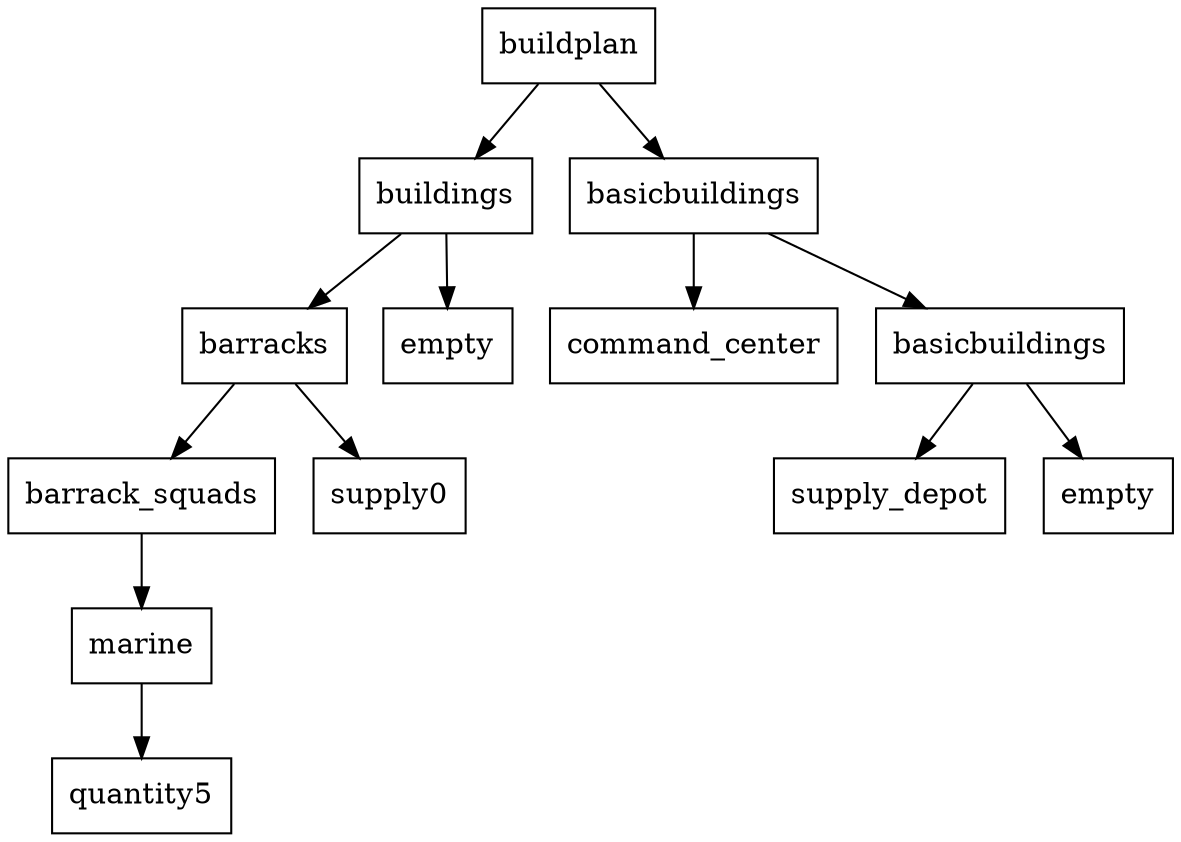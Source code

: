 digraph g {
graph [ordering=out];
node [shape=rectangle];
n[label = "buildplan"];
n0[label = "buildings"];
n00[label = "barracks"];
n000[label = "barrack_squads"];
n0000[label = "marine"];
n00000[label = "quantity5"];
n0000 -> n00000;
n000 -> n0000;
n00 -> n000;
n001[label = "supply0"];
n00 -> n001;
n0 -> n00;
n01[label = "empty"];
n0 -> n01;
n -> n0;
n1[label = "basicbuildings"];
n10[label = "command_center"];
n1 -> n10;
n11[label = "basicbuildings"];
n110[label = "supply_depot"];
n11 -> n110;
n111[label = "empty"];
n11 -> n111;
n1 -> n11;
n -> n1;
}

